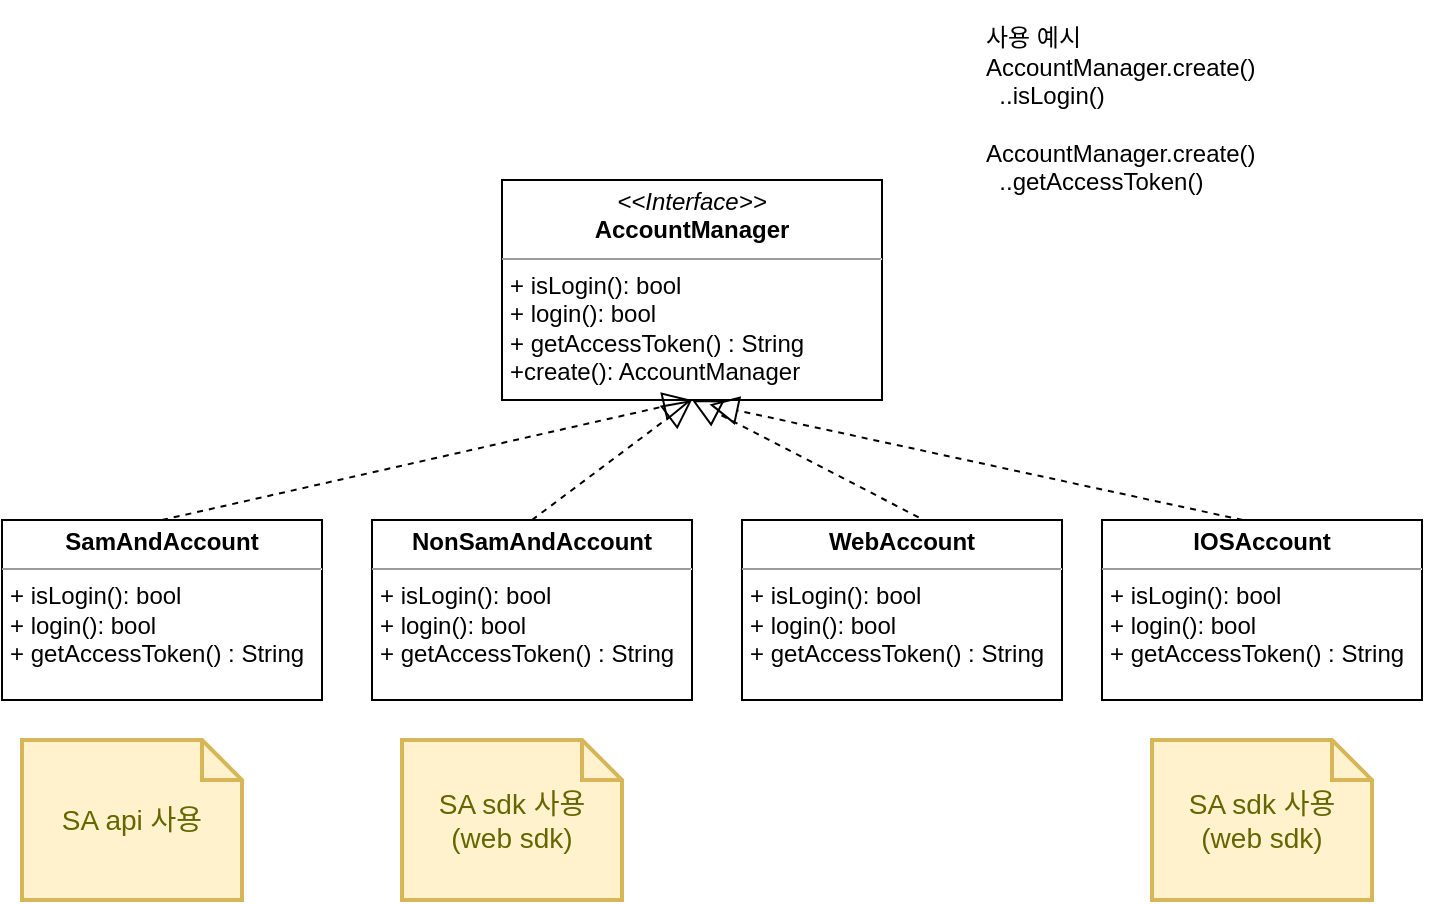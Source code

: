 <mxfile version="14.7.4" type="embed"><diagram id="23iRSUPoRavnBvh4doch" name="Page-1"><mxGraphModel dx="1383" dy="1095" grid="1" gridSize="10" guides="1" tooltips="1" connect="1" arrows="1" fold="1" page="1" pageScale="1" pageWidth="827" pageHeight="1169" math="0" shadow="0"><root><mxCell id="0"/><mxCell id="1" parent="0"/><mxCell id="3" value="&lt;p style=&quot;margin: 0px ; margin-top: 4px ; text-align: center&quot;&gt;&lt;i&gt;&amp;lt;&amp;lt;Interface&amp;gt;&amp;gt;&lt;/i&gt;&lt;br&gt;&lt;b&gt;AccountManager&lt;/b&gt;&lt;/p&gt;&lt;hr size=&quot;1&quot;&gt;&lt;p style=&quot;margin: 0px ; margin-left: 4px&quot;&gt;+ isLogin(): bool&lt;br&gt;+ login(): bool&lt;/p&gt;&lt;p style=&quot;margin: 0px ; margin-left: 4px&quot;&gt;+ getAccessToken() : String&lt;br&gt;&lt;/p&gt;&lt;p style=&quot;margin: 0px ; margin-left: 4px&quot;&gt;+create(): AccountManager&lt;/p&gt;" style="verticalAlign=top;align=left;overflow=fill;fontSize=12;fontFamily=Helvetica;html=1;" vertex="1" parent="1"><mxGeometry x="280" y="250" width="190" height="110" as="geometry"/></mxCell><mxCell id="4" value="사용 예시&lt;br&gt;AccountManager.create()&lt;br&gt;&amp;nbsp; ..isLogin()&lt;br&gt;&lt;br&gt;AccountManager.create()&lt;br&gt;&amp;nbsp; ..getAccessToken()" style="text;html=1;strokeColor=none;fillColor=none;align=left;verticalAlign=middle;whiteSpace=wrap;rounded=0;" vertex="1" parent="1"><mxGeometry x="520" y="160" width="230" height="110" as="geometry"/></mxCell><mxCell id="6" value="&lt;p style=&quot;margin: 0px ; margin-top: 4px ; text-align: center&quot;&gt;&lt;b&gt;SamAndAccount&lt;/b&gt;&lt;/p&gt;&lt;hr size=&quot;1&quot;&gt;&lt;p style=&quot;margin: 0px ; margin-left: 4px&quot;&gt;&lt;/p&gt;&lt;p style=&quot;margin: 0px 0px 0px 4px&quot;&gt;+ isLogin(): bool&lt;br&gt;+ login(): bool&lt;/p&gt;&lt;p style=&quot;margin: 0px 0px 0px 4px&quot;&gt;+ getAccessToken() : String&lt;br&gt;&lt;/p&gt;&lt;p style=&quot;margin: 0px 0px 0px 4px&quot;&gt;&lt;br&gt;&lt;/p&gt;" style="verticalAlign=top;align=left;overflow=fill;fontSize=12;fontFamily=Helvetica;html=1;" vertex="1" parent="1"><mxGeometry x="30" y="420" width="160" height="90" as="geometry"/></mxCell><mxCell id="7" value="" style="endArrow=block;dashed=1;endFill=0;endSize=12;html=1;entryX=0.5;entryY=1;entryDx=0;entryDy=0;exitX=0.5;exitY=0;exitDx=0;exitDy=0;" edge="1" parent="1" source="6" target="3"><mxGeometry width="160" relative="1" as="geometry"><mxPoint x="430" y="600" as="sourcePoint"/><mxPoint x="590" y="600" as="targetPoint"/></mxGeometry></mxCell><mxCell id="8" value="&lt;p style=&quot;margin: 0px ; margin-top: 4px ; text-align: center&quot;&gt;&lt;b&gt;NonSamAndAccount&lt;/b&gt;&lt;/p&gt;&lt;hr size=&quot;1&quot;&gt;&lt;p style=&quot;margin: 0px ; margin-left: 4px&quot;&gt;&lt;/p&gt;&lt;p style=&quot;margin: 0px 0px 0px 4px&quot;&gt;+ isLogin(): bool&lt;br&gt;+ login(): bool&lt;/p&gt;&lt;p style=&quot;margin: 0px 0px 0px 4px&quot;&gt;+ getAccessToken() : String&lt;br&gt;&lt;/p&gt;&lt;p style=&quot;margin: 0px 0px 0px 4px&quot;&gt;&lt;br&gt;&lt;/p&gt;" style="verticalAlign=top;align=left;overflow=fill;fontSize=12;fontFamily=Helvetica;html=1;" vertex="1" parent="1"><mxGeometry x="215" y="420" width="160" height="90" as="geometry"/></mxCell><mxCell id="9" value="&lt;p style=&quot;margin: 0px ; margin-top: 4px ; text-align: center&quot;&gt;&lt;b&gt;WebAccount&lt;/b&gt;&lt;/p&gt;&lt;hr size=&quot;1&quot;&gt;&lt;p style=&quot;margin: 0px ; margin-left: 4px&quot;&gt;&lt;/p&gt;&lt;p style=&quot;margin: 0px 0px 0px 4px&quot;&gt;+ isLogin(): bool&lt;br&gt;+ login(): bool&lt;/p&gt;&lt;p style=&quot;margin: 0px 0px 0px 4px&quot;&gt;+ getAccessToken() : String&lt;br&gt;&lt;/p&gt;&lt;p style=&quot;margin: 0px 0px 0px 4px&quot;&gt;&lt;br&gt;&lt;/p&gt;" style="verticalAlign=top;align=left;overflow=fill;fontSize=12;fontFamily=Helvetica;html=1;" vertex="1" parent="1"><mxGeometry x="400" y="420" width="160" height="90" as="geometry"/></mxCell><mxCell id="10" value="&lt;p style=&quot;margin: 0px ; margin-top: 4px ; text-align: center&quot;&gt;&lt;b&gt;IOSAccount&lt;/b&gt;&lt;/p&gt;&lt;hr size=&quot;1&quot;&gt;&lt;p style=&quot;margin: 0px ; margin-left: 4px&quot;&gt;&lt;/p&gt;&lt;p style=&quot;margin: 0px 0px 0px 4px&quot;&gt;+ isLogin(): bool&lt;br&gt;+ login(): bool&lt;/p&gt;&lt;p style=&quot;margin: 0px 0px 0px 4px&quot;&gt;+ getAccessToken() : String&lt;br&gt;&lt;/p&gt;&lt;p style=&quot;margin: 0px 0px 0px 4px&quot;&gt;&lt;br&gt;&lt;/p&gt;" style="verticalAlign=top;align=left;overflow=fill;fontSize=12;fontFamily=Helvetica;html=1;" vertex="1" parent="1"><mxGeometry x="580" y="420" width="160" height="90" as="geometry"/></mxCell><mxCell id="11" value="" style="endArrow=block;dashed=1;endFill=0;endSize=12;html=1;entryX=0.5;entryY=1;entryDx=0;entryDy=0;exitX=0.5;exitY=0;exitDx=0;exitDy=0;" edge="1" parent="1" source="8" target="3"><mxGeometry width="160" relative="1" as="geometry"><mxPoint x="120" y="430" as="sourcePoint"/><mxPoint x="385" y="370" as="targetPoint"/></mxGeometry></mxCell><mxCell id="12" value="" style="endArrow=block;dashed=1;endFill=0;endSize=12;html=1;entryX=0.5;entryY=1;entryDx=0;entryDy=0;exitX=0.552;exitY=-0.015;exitDx=0;exitDy=0;exitPerimeter=0;" edge="1" parent="1" source="9" target="3"><mxGeometry width="160" relative="1" as="geometry"><mxPoint x="305" y="430" as="sourcePoint"/><mxPoint x="385" y="370" as="targetPoint"/></mxGeometry></mxCell><mxCell id="13" value="" style="endArrow=block;dashed=1;endFill=0;endSize=12;html=1;entryX=0.546;entryY=1.02;entryDx=0;entryDy=0;exitX=0.44;exitY=0;exitDx=0;exitDy=0;exitPerimeter=0;entryPerimeter=0;" edge="1" parent="1" source="10" target="3"><mxGeometry width="160" relative="1" as="geometry"><mxPoint x="498.32" y="428.65" as="sourcePoint"/><mxPoint x="385" y="370" as="targetPoint"/></mxGeometry></mxCell><mxCell id="14" value="SA api 사용" style="shape=note;strokeWidth=2;fontSize=14;size=20;whiteSpace=wrap;html=1;fillColor=#fff2cc;strokeColor=#d6b656;fontColor=#666600;" vertex="1" parent="1"><mxGeometry x="40" y="530" width="110.0" height="80" as="geometry"/></mxCell><mxCell id="15" value="SA sdk 사용&lt;br&gt;(web sdk)" style="shape=note;strokeWidth=2;fontSize=14;size=20;whiteSpace=wrap;html=1;fillColor=#fff2cc;strokeColor=#d6b656;fontColor=#666600;" vertex="1" parent="1"><mxGeometry x="230" y="530" width="110.0" height="80" as="geometry"/></mxCell><mxCell id="16" value="SA sdk 사용&lt;br&gt;(web sdk)" style="shape=note;strokeWidth=2;fontSize=14;size=20;whiteSpace=wrap;html=1;fillColor=#fff2cc;strokeColor=#d6b656;fontColor=#666600;" vertex="1" parent="1"><mxGeometry x="605" y="530" width="110.0" height="80" as="geometry"/></mxCell></root></mxGraphModel></diagram></mxfile>